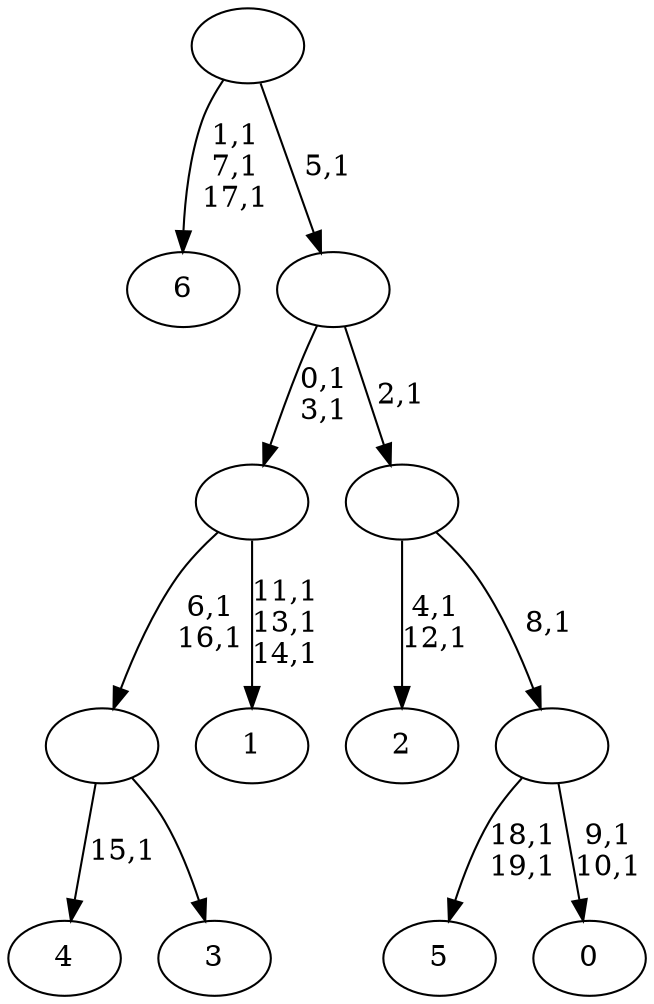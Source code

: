 digraph T {
	27 [label="6"]
	23 [label="5"]
	20 [label="4"]
	18 [label="3"]
	17 [label=""]
	15 [label="2"]
	12 [label="1"]
	8 [label=""]
	6 [label="0"]
	3 [label=""]
	2 [label=""]
	1 [label=""]
	0 [label=""]
	17 -> 20 [label="15,1"]
	17 -> 18 [label=""]
	8 -> 12 [label="11,1\n13,1\n14,1"]
	8 -> 17 [label="6,1\n16,1"]
	3 -> 6 [label="9,1\n10,1"]
	3 -> 23 [label="18,1\n19,1"]
	2 -> 15 [label="4,1\n12,1"]
	2 -> 3 [label="8,1"]
	1 -> 8 [label="0,1\n3,1"]
	1 -> 2 [label="2,1"]
	0 -> 27 [label="1,1\n7,1\n17,1"]
	0 -> 1 [label="5,1"]
}

